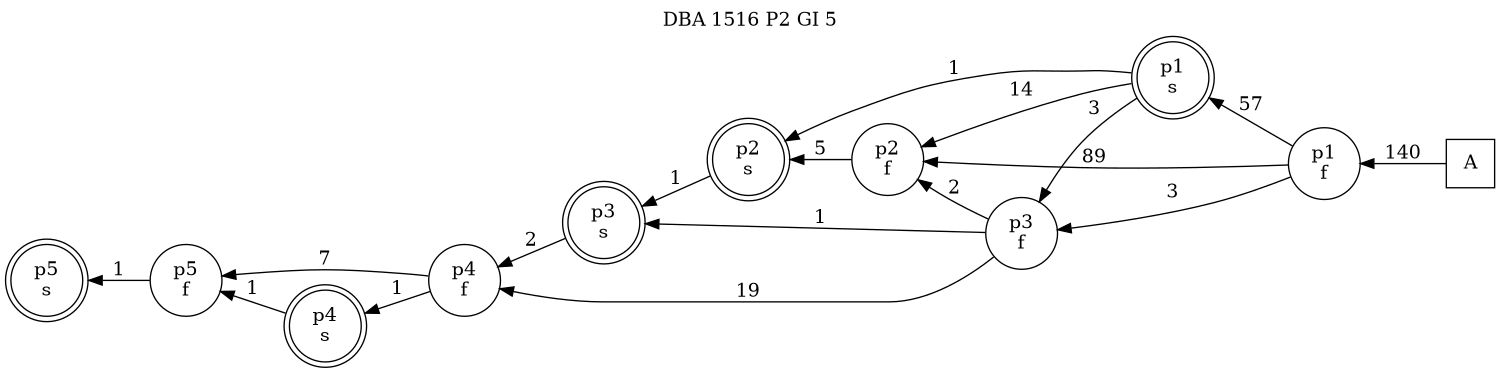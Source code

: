 digraph DBA_1516_P2_GI_5_GOOD {
labelloc="tl"
label= " DBA 1516 P2 GI 5 "
rankdir="RL";
graph [ size=" 10 , 10 !"]

"A" [shape="square" label="A"]
"p1_f" [shape="circle" label="p1
f"]
"p2_f" [shape="circle" label="p2
f"]
"p1_s" [shape="doublecircle" label="p1
s"]
"p3_f" [shape="circle" label="p3
f"]
"p4_f" [shape="circle" label="p4
f"]
"p5_f" [shape="circle" label="p5
f"]
"p2_s" [shape="doublecircle" label="p2
s"]
"p3_s" [shape="doublecircle" label="p3
s"]
"p4_s" [shape="doublecircle" label="p4
s"]
"p5_s" [shape="doublecircle" label="p5
s"]
"A" -> "p1_f" [ label=140]
"p1_f" -> "p2_f" [ label=89]
"p1_f" -> "p1_s" [ label=57]
"p1_f" -> "p3_f" [ label=3]
"p2_f" -> "p2_s" [ label=5]
"p1_s" -> "p2_f" [ label=14]
"p1_s" -> "p3_f" [ label=3]
"p1_s" -> "p2_s" [ label=1]
"p3_f" -> "p2_f" [ label=2]
"p3_f" -> "p4_f" [ label=19]
"p3_f" -> "p3_s" [ label=1]
"p4_f" -> "p5_f" [ label=7]
"p4_f" -> "p4_s" [ label=1]
"p5_f" -> "p5_s" [ label=1]
"p2_s" -> "p3_s" [ label=1]
"p3_s" -> "p4_f" [ label=2]
"p4_s" -> "p5_f" [ label=1]
}
